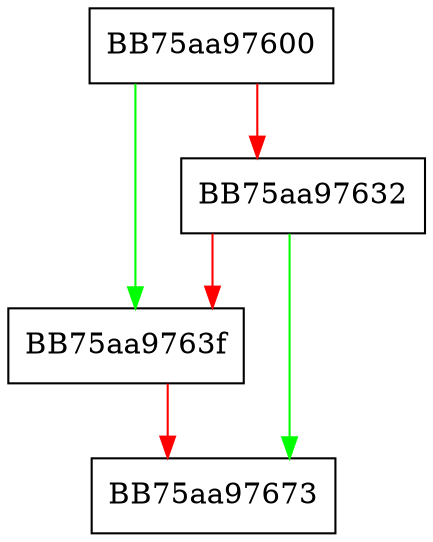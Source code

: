digraph get_crc2 {
  node [shape="box"];
  graph [splines=ortho];
  BB75aa97600 -> BB75aa9763f [color="green"];
  BB75aa97600 -> BB75aa97632 [color="red"];
  BB75aa97632 -> BB75aa97673 [color="green"];
  BB75aa97632 -> BB75aa9763f [color="red"];
  BB75aa9763f -> BB75aa97673 [color="red"];
}